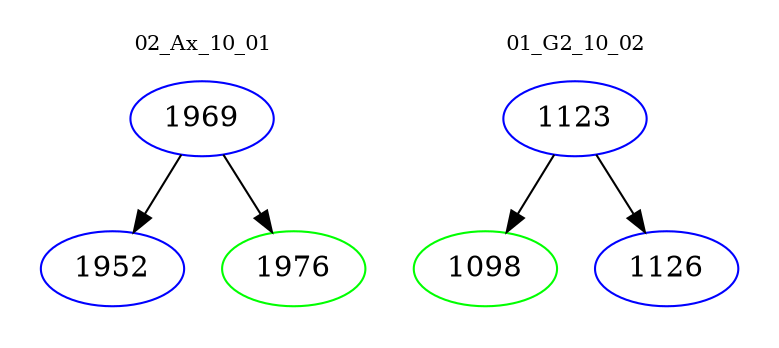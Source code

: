 digraph{
subgraph cluster_0 {
color = white
label = "02_Ax_10_01";
fontsize=10;
T0_1969 [label="1969", color="blue"]
T0_1969 -> T0_1952 [color="black"]
T0_1952 [label="1952", color="blue"]
T0_1969 -> T0_1976 [color="black"]
T0_1976 [label="1976", color="green"]
}
subgraph cluster_1 {
color = white
label = "01_G2_10_02";
fontsize=10;
T1_1123 [label="1123", color="blue"]
T1_1123 -> T1_1098 [color="black"]
T1_1098 [label="1098", color="green"]
T1_1123 -> T1_1126 [color="black"]
T1_1126 [label="1126", color="blue"]
}
}
